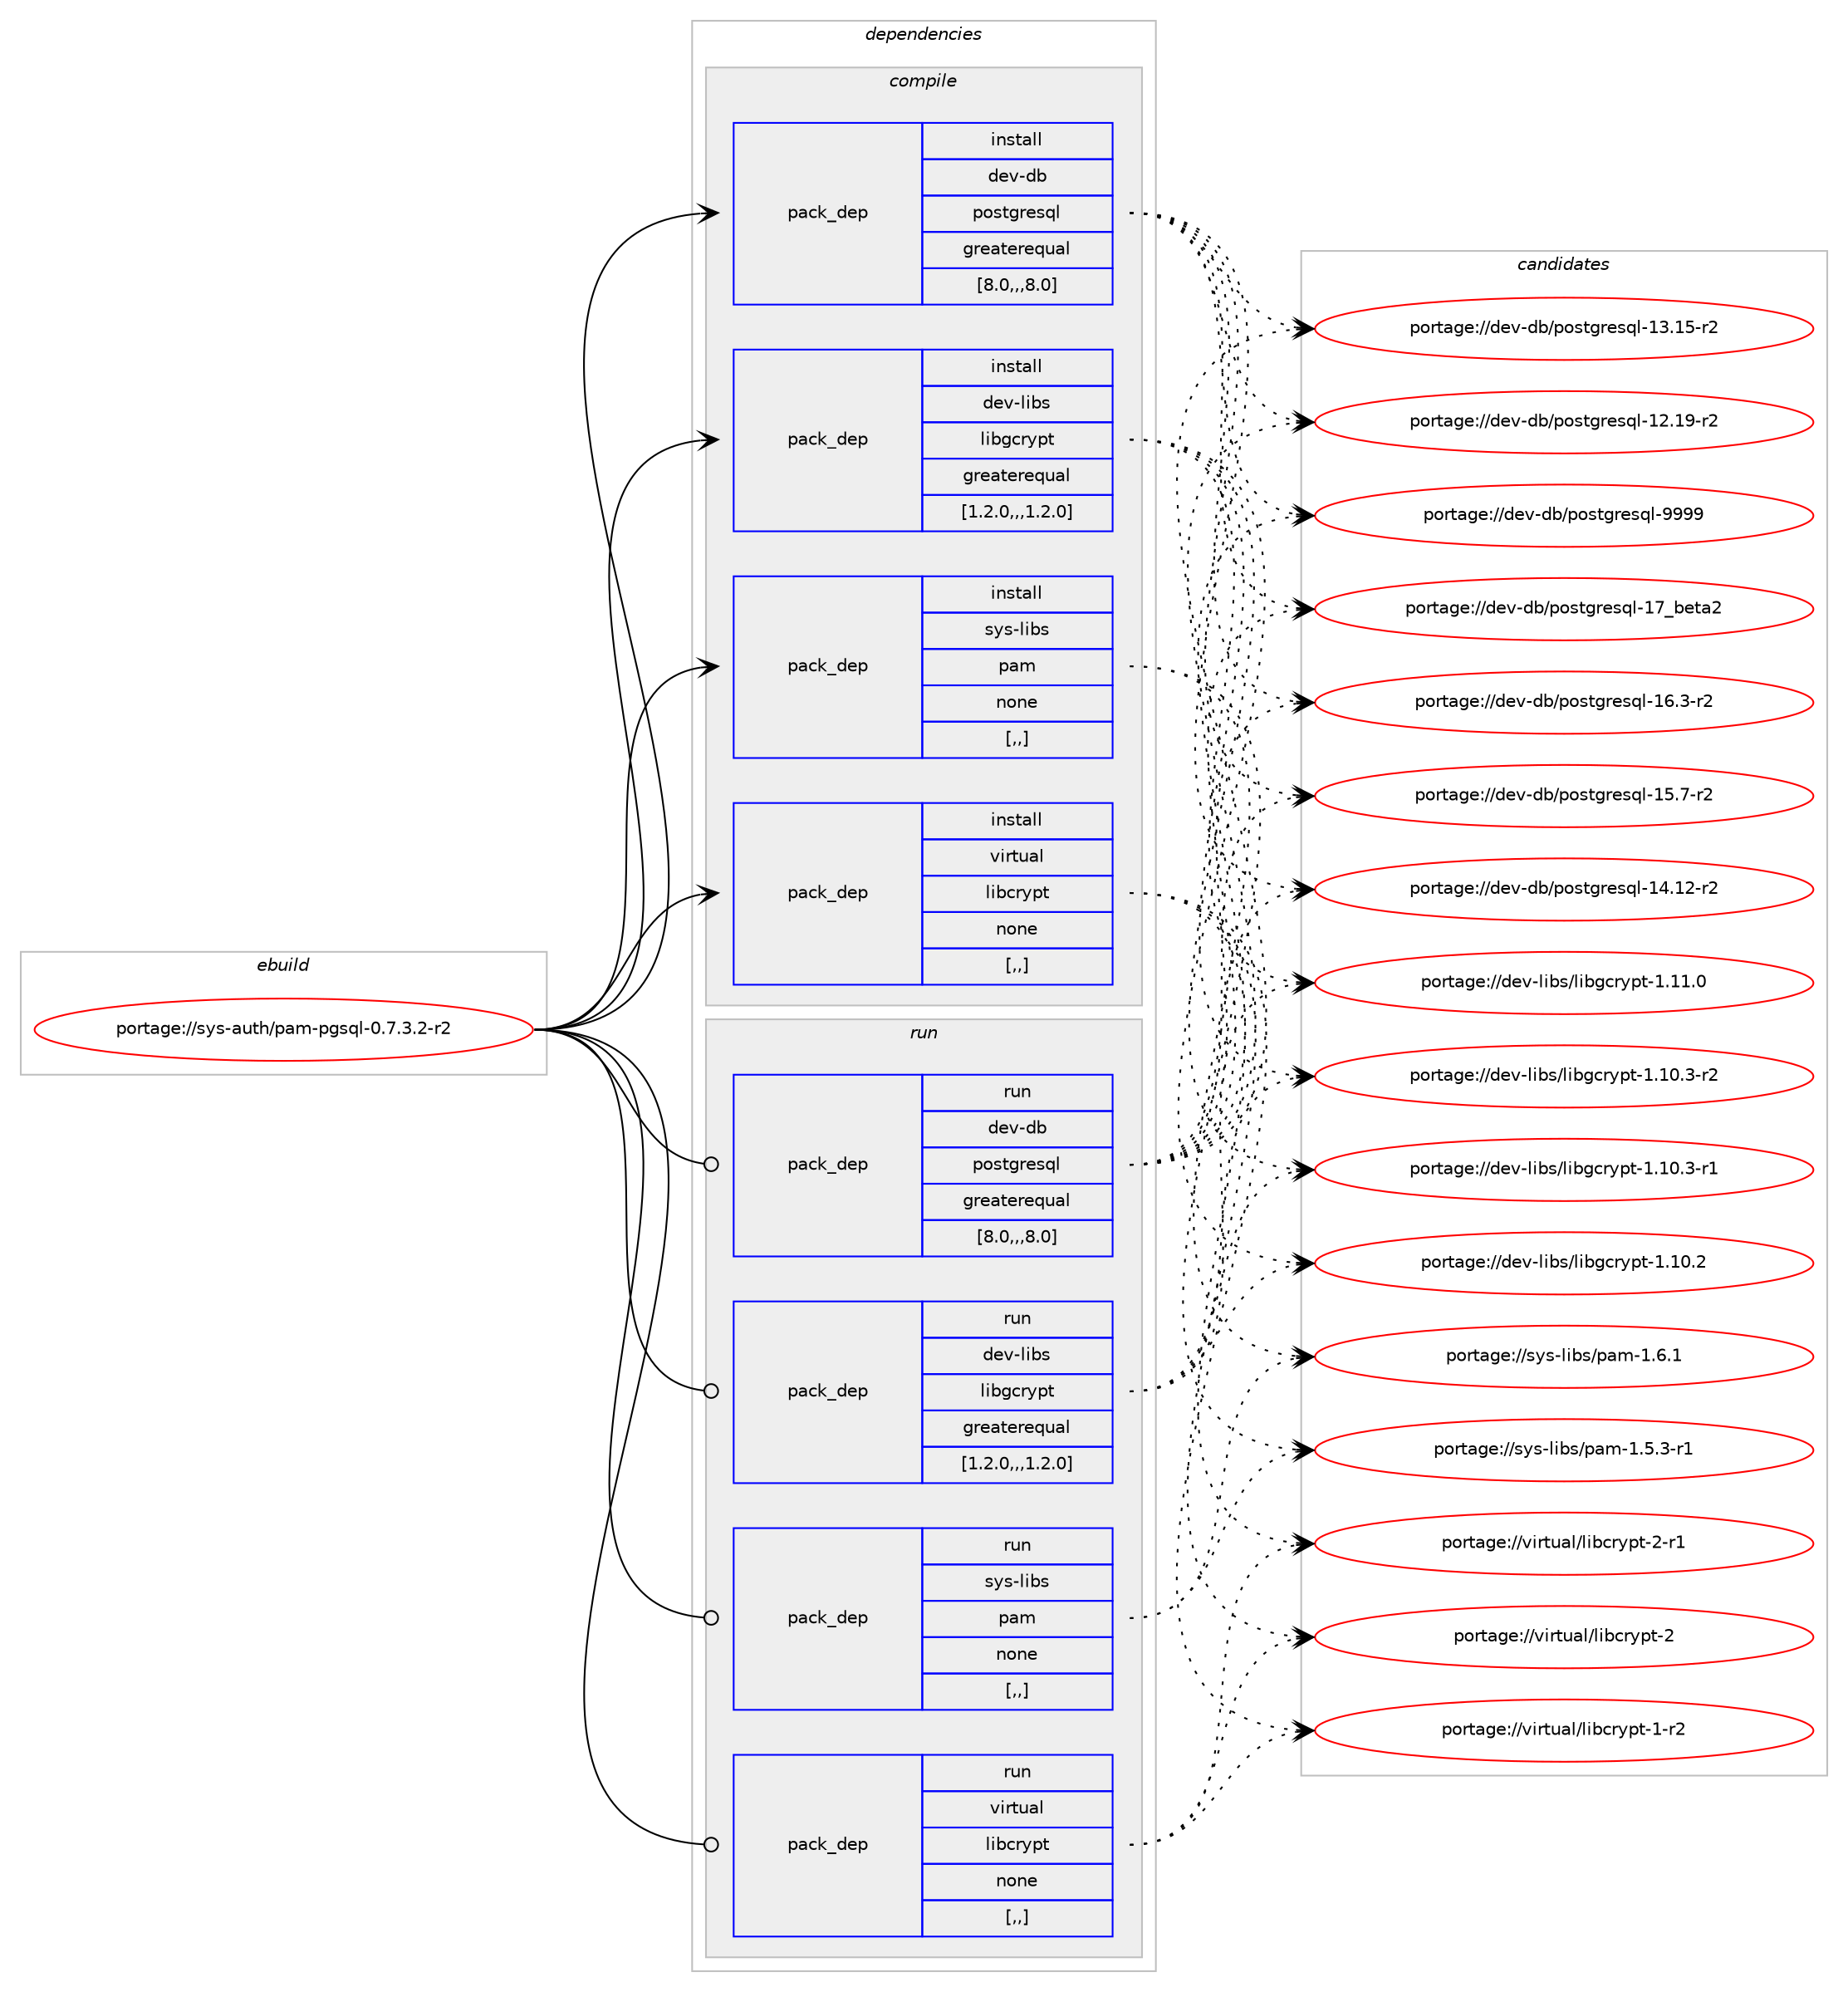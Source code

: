 digraph prolog {

# *************
# Graph options
# *************

newrank=true;
concentrate=true;
compound=true;
graph [rankdir=LR,fontname=Helvetica,fontsize=10,ranksep=1.5];#, ranksep=2.5, nodesep=0.2];
edge  [arrowhead=vee];
node  [fontname=Helvetica,fontsize=10];

# **********
# The ebuild
# **********

subgraph cluster_leftcol {
color=gray;
label=<<i>ebuild</i>>;
id [label="portage://sys-auth/pam-pgsql-0.7.3.2-r2", color=red, width=4, href="../sys-auth/pam-pgsql-0.7.3.2-r2.svg"];
}

# ****************
# The dependencies
# ****************

subgraph cluster_midcol {
color=gray;
label=<<i>dependencies</i>>;
subgraph cluster_compile {
fillcolor="#eeeeee";
style=filled;
label=<<i>compile</i>>;
subgraph pack310785 {
dependency426941 [label=<<TABLE BORDER="0" CELLBORDER="1" CELLSPACING="0" CELLPADDING="4" WIDTH="220"><TR><TD ROWSPAN="6" CELLPADDING="30">pack_dep</TD></TR><TR><TD WIDTH="110">install</TD></TR><TR><TD>dev-db</TD></TR><TR><TD>postgresql</TD></TR><TR><TD>greaterequal</TD></TR><TR><TD>[8.0,,,8.0]</TD></TR></TABLE>>, shape=none, color=blue];
}
id:e -> dependency426941:w [weight=20,style="solid",arrowhead="vee"];
subgraph pack310786 {
dependency426942 [label=<<TABLE BORDER="0" CELLBORDER="1" CELLSPACING="0" CELLPADDING="4" WIDTH="220"><TR><TD ROWSPAN="6" CELLPADDING="30">pack_dep</TD></TR><TR><TD WIDTH="110">install</TD></TR><TR><TD>dev-libs</TD></TR><TR><TD>libgcrypt</TD></TR><TR><TD>greaterequal</TD></TR><TR><TD>[1.2.0,,,1.2.0]</TD></TR></TABLE>>, shape=none, color=blue];
}
id:e -> dependency426942:w [weight=20,style="solid",arrowhead="vee"];
subgraph pack310787 {
dependency426943 [label=<<TABLE BORDER="0" CELLBORDER="1" CELLSPACING="0" CELLPADDING="4" WIDTH="220"><TR><TD ROWSPAN="6" CELLPADDING="30">pack_dep</TD></TR><TR><TD WIDTH="110">install</TD></TR><TR><TD>sys-libs</TD></TR><TR><TD>pam</TD></TR><TR><TD>none</TD></TR><TR><TD>[,,]</TD></TR></TABLE>>, shape=none, color=blue];
}
id:e -> dependency426943:w [weight=20,style="solid",arrowhead="vee"];
subgraph pack310788 {
dependency426944 [label=<<TABLE BORDER="0" CELLBORDER="1" CELLSPACING="0" CELLPADDING="4" WIDTH="220"><TR><TD ROWSPAN="6" CELLPADDING="30">pack_dep</TD></TR><TR><TD WIDTH="110">install</TD></TR><TR><TD>virtual</TD></TR><TR><TD>libcrypt</TD></TR><TR><TD>none</TD></TR><TR><TD>[,,]</TD></TR></TABLE>>, shape=none, color=blue];
}
id:e -> dependency426944:w [weight=20,style="solid",arrowhead="vee"];
}
subgraph cluster_compileandrun {
fillcolor="#eeeeee";
style=filled;
label=<<i>compile and run</i>>;
}
subgraph cluster_run {
fillcolor="#eeeeee";
style=filled;
label=<<i>run</i>>;
subgraph pack310789 {
dependency426945 [label=<<TABLE BORDER="0" CELLBORDER="1" CELLSPACING="0" CELLPADDING="4" WIDTH="220"><TR><TD ROWSPAN="6" CELLPADDING="30">pack_dep</TD></TR><TR><TD WIDTH="110">run</TD></TR><TR><TD>dev-db</TD></TR><TR><TD>postgresql</TD></TR><TR><TD>greaterequal</TD></TR><TR><TD>[8.0,,,8.0]</TD></TR></TABLE>>, shape=none, color=blue];
}
id:e -> dependency426945:w [weight=20,style="solid",arrowhead="odot"];
subgraph pack310790 {
dependency426946 [label=<<TABLE BORDER="0" CELLBORDER="1" CELLSPACING="0" CELLPADDING="4" WIDTH="220"><TR><TD ROWSPAN="6" CELLPADDING="30">pack_dep</TD></TR><TR><TD WIDTH="110">run</TD></TR><TR><TD>dev-libs</TD></TR><TR><TD>libgcrypt</TD></TR><TR><TD>greaterequal</TD></TR><TR><TD>[1.2.0,,,1.2.0]</TD></TR></TABLE>>, shape=none, color=blue];
}
id:e -> dependency426946:w [weight=20,style="solid",arrowhead="odot"];
subgraph pack310791 {
dependency426947 [label=<<TABLE BORDER="0" CELLBORDER="1" CELLSPACING="0" CELLPADDING="4" WIDTH="220"><TR><TD ROWSPAN="6" CELLPADDING="30">pack_dep</TD></TR><TR><TD WIDTH="110">run</TD></TR><TR><TD>sys-libs</TD></TR><TR><TD>pam</TD></TR><TR><TD>none</TD></TR><TR><TD>[,,]</TD></TR></TABLE>>, shape=none, color=blue];
}
id:e -> dependency426947:w [weight=20,style="solid",arrowhead="odot"];
subgraph pack310792 {
dependency426948 [label=<<TABLE BORDER="0" CELLBORDER="1" CELLSPACING="0" CELLPADDING="4" WIDTH="220"><TR><TD ROWSPAN="6" CELLPADDING="30">pack_dep</TD></TR><TR><TD WIDTH="110">run</TD></TR><TR><TD>virtual</TD></TR><TR><TD>libcrypt</TD></TR><TR><TD>none</TD></TR><TR><TD>[,,]</TD></TR></TABLE>>, shape=none, color=blue];
}
id:e -> dependency426948:w [weight=20,style="solid",arrowhead="odot"];
}
}

# **************
# The candidates
# **************

subgraph cluster_choices {
rank=same;
color=gray;
label=<<i>candidates</i>>;

subgraph choice310785 {
color=black;
nodesep=1;
choice1001011184510098471121111151161031141011151131084557575757 [label="portage://dev-db/postgresql-9999", color=red, width=4,href="../dev-db/postgresql-9999.svg"];
choice10010111845100984711211111511610311410111511310845495595981011169750 [label="portage://dev-db/postgresql-17_beta2", color=red, width=4,href="../dev-db/postgresql-17_beta2.svg"];
choice10010111845100984711211111511610311410111511310845495446514511450 [label="portage://dev-db/postgresql-16.3-r2", color=red, width=4,href="../dev-db/postgresql-16.3-r2.svg"];
choice10010111845100984711211111511610311410111511310845495346554511450 [label="portage://dev-db/postgresql-15.7-r2", color=red, width=4,href="../dev-db/postgresql-15.7-r2.svg"];
choice1001011184510098471121111151161031141011151131084549524649504511450 [label="portage://dev-db/postgresql-14.12-r2", color=red, width=4,href="../dev-db/postgresql-14.12-r2.svg"];
choice1001011184510098471121111151161031141011151131084549514649534511450 [label="portage://dev-db/postgresql-13.15-r2", color=red, width=4,href="../dev-db/postgresql-13.15-r2.svg"];
choice1001011184510098471121111151161031141011151131084549504649574511450 [label="portage://dev-db/postgresql-12.19-r2", color=red, width=4,href="../dev-db/postgresql-12.19-r2.svg"];
dependency426941:e -> choice1001011184510098471121111151161031141011151131084557575757:w [style=dotted,weight="100"];
dependency426941:e -> choice10010111845100984711211111511610311410111511310845495595981011169750:w [style=dotted,weight="100"];
dependency426941:e -> choice10010111845100984711211111511610311410111511310845495446514511450:w [style=dotted,weight="100"];
dependency426941:e -> choice10010111845100984711211111511610311410111511310845495346554511450:w [style=dotted,weight="100"];
dependency426941:e -> choice1001011184510098471121111151161031141011151131084549524649504511450:w [style=dotted,weight="100"];
dependency426941:e -> choice1001011184510098471121111151161031141011151131084549514649534511450:w [style=dotted,weight="100"];
dependency426941:e -> choice1001011184510098471121111151161031141011151131084549504649574511450:w [style=dotted,weight="100"];
}
subgraph choice310786 {
color=black;
nodesep=1;
choice100101118451081059811547108105981039911412111211645494649494648 [label="portage://dev-libs/libgcrypt-1.11.0", color=red, width=4,href="../dev-libs/libgcrypt-1.11.0.svg"];
choice1001011184510810598115471081059810399114121112116454946494846514511450 [label="portage://dev-libs/libgcrypt-1.10.3-r2", color=red, width=4,href="../dev-libs/libgcrypt-1.10.3-r2.svg"];
choice1001011184510810598115471081059810399114121112116454946494846514511449 [label="portage://dev-libs/libgcrypt-1.10.3-r1", color=red, width=4,href="../dev-libs/libgcrypt-1.10.3-r1.svg"];
choice100101118451081059811547108105981039911412111211645494649484650 [label="portage://dev-libs/libgcrypt-1.10.2", color=red, width=4,href="../dev-libs/libgcrypt-1.10.2.svg"];
dependency426942:e -> choice100101118451081059811547108105981039911412111211645494649494648:w [style=dotted,weight="100"];
dependency426942:e -> choice1001011184510810598115471081059810399114121112116454946494846514511450:w [style=dotted,weight="100"];
dependency426942:e -> choice1001011184510810598115471081059810399114121112116454946494846514511449:w [style=dotted,weight="100"];
dependency426942:e -> choice100101118451081059811547108105981039911412111211645494649484650:w [style=dotted,weight="100"];
}
subgraph choice310787 {
color=black;
nodesep=1;
choice11512111545108105981154711297109454946544649 [label="portage://sys-libs/pam-1.6.1", color=red, width=4,href="../sys-libs/pam-1.6.1.svg"];
choice115121115451081059811547112971094549465346514511449 [label="portage://sys-libs/pam-1.5.3-r1", color=red, width=4,href="../sys-libs/pam-1.5.3-r1.svg"];
dependency426943:e -> choice11512111545108105981154711297109454946544649:w [style=dotted,weight="100"];
dependency426943:e -> choice115121115451081059811547112971094549465346514511449:w [style=dotted,weight="100"];
}
subgraph choice310788 {
color=black;
nodesep=1;
choice1181051141161179710847108105989911412111211645504511449 [label="portage://virtual/libcrypt-2-r1", color=red, width=4,href="../virtual/libcrypt-2-r1.svg"];
choice118105114116117971084710810598991141211121164550 [label="portage://virtual/libcrypt-2", color=red, width=4,href="../virtual/libcrypt-2.svg"];
choice1181051141161179710847108105989911412111211645494511450 [label="portage://virtual/libcrypt-1-r2", color=red, width=4,href="../virtual/libcrypt-1-r2.svg"];
dependency426944:e -> choice1181051141161179710847108105989911412111211645504511449:w [style=dotted,weight="100"];
dependency426944:e -> choice118105114116117971084710810598991141211121164550:w [style=dotted,weight="100"];
dependency426944:e -> choice1181051141161179710847108105989911412111211645494511450:w [style=dotted,weight="100"];
}
subgraph choice310789 {
color=black;
nodesep=1;
choice1001011184510098471121111151161031141011151131084557575757 [label="portage://dev-db/postgresql-9999", color=red, width=4,href="../dev-db/postgresql-9999.svg"];
choice10010111845100984711211111511610311410111511310845495595981011169750 [label="portage://dev-db/postgresql-17_beta2", color=red, width=4,href="../dev-db/postgresql-17_beta2.svg"];
choice10010111845100984711211111511610311410111511310845495446514511450 [label="portage://dev-db/postgresql-16.3-r2", color=red, width=4,href="../dev-db/postgresql-16.3-r2.svg"];
choice10010111845100984711211111511610311410111511310845495346554511450 [label="portage://dev-db/postgresql-15.7-r2", color=red, width=4,href="../dev-db/postgresql-15.7-r2.svg"];
choice1001011184510098471121111151161031141011151131084549524649504511450 [label="portage://dev-db/postgresql-14.12-r2", color=red, width=4,href="../dev-db/postgresql-14.12-r2.svg"];
choice1001011184510098471121111151161031141011151131084549514649534511450 [label="portage://dev-db/postgresql-13.15-r2", color=red, width=4,href="../dev-db/postgresql-13.15-r2.svg"];
choice1001011184510098471121111151161031141011151131084549504649574511450 [label="portage://dev-db/postgresql-12.19-r2", color=red, width=4,href="../dev-db/postgresql-12.19-r2.svg"];
dependency426945:e -> choice1001011184510098471121111151161031141011151131084557575757:w [style=dotted,weight="100"];
dependency426945:e -> choice10010111845100984711211111511610311410111511310845495595981011169750:w [style=dotted,weight="100"];
dependency426945:e -> choice10010111845100984711211111511610311410111511310845495446514511450:w [style=dotted,weight="100"];
dependency426945:e -> choice10010111845100984711211111511610311410111511310845495346554511450:w [style=dotted,weight="100"];
dependency426945:e -> choice1001011184510098471121111151161031141011151131084549524649504511450:w [style=dotted,weight="100"];
dependency426945:e -> choice1001011184510098471121111151161031141011151131084549514649534511450:w [style=dotted,weight="100"];
dependency426945:e -> choice1001011184510098471121111151161031141011151131084549504649574511450:w [style=dotted,weight="100"];
}
subgraph choice310790 {
color=black;
nodesep=1;
choice100101118451081059811547108105981039911412111211645494649494648 [label="portage://dev-libs/libgcrypt-1.11.0", color=red, width=4,href="../dev-libs/libgcrypt-1.11.0.svg"];
choice1001011184510810598115471081059810399114121112116454946494846514511450 [label="portage://dev-libs/libgcrypt-1.10.3-r2", color=red, width=4,href="../dev-libs/libgcrypt-1.10.3-r2.svg"];
choice1001011184510810598115471081059810399114121112116454946494846514511449 [label="portage://dev-libs/libgcrypt-1.10.3-r1", color=red, width=4,href="../dev-libs/libgcrypt-1.10.3-r1.svg"];
choice100101118451081059811547108105981039911412111211645494649484650 [label="portage://dev-libs/libgcrypt-1.10.2", color=red, width=4,href="../dev-libs/libgcrypt-1.10.2.svg"];
dependency426946:e -> choice100101118451081059811547108105981039911412111211645494649494648:w [style=dotted,weight="100"];
dependency426946:e -> choice1001011184510810598115471081059810399114121112116454946494846514511450:w [style=dotted,weight="100"];
dependency426946:e -> choice1001011184510810598115471081059810399114121112116454946494846514511449:w [style=dotted,weight="100"];
dependency426946:e -> choice100101118451081059811547108105981039911412111211645494649484650:w [style=dotted,weight="100"];
}
subgraph choice310791 {
color=black;
nodesep=1;
choice11512111545108105981154711297109454946544649 [label="portage://sys-libs/pam-1.6.1", color=red, width=4,href="../sys-libs/pam-1.6.1.svg"];
choice115121115451081059811547112971094549465346514511449 [label="portage://sys-libs/pam-1.5.3-r1", color=red, width=4,href="../sys-libs/pam-1.5.3-r1.svg"];
dependency426947:e -> choice11512111545108105981154711297109454946544649:w [style=dotted,weight="100"];
dependency426947:e -> choice115121115451081059811547112971094549465346514511449:w [style=dotted,weight="100"];
}
subgraph choice310792 {
color=black;
nodesep=1;
choice1181051141161179710847108105989911412111211645504511449 [label="portage://virtual/libcrypt-2-r1", color=red, width=4,href="../virtual/libcrypt-2-r1.svg"];
choice118105114116117971084710810598991141211121164550 [label="portage://virtual/libcrypt-2", color=red, width=4,href="../virtual/libcrypt-2.svg"];
choice1181051141161179710847108105989911412111211645494511450 [label="portage://virtual/libcrypt-1-r2", color=red, width=4,href="../virtual/libcrypt-1-r2.svg"];
dependency426948:e -> choice1181051141161179710847108105989911412111211645504511449:w [style=dotted,weight="100"];
dependency426948:e -> choice118105114116117971084710810598991141211121164550:w [style=dotted,weight="100"];
dependency426948:e -> choice1181051141161179710847108105989911412111211645494511450:w [style=dotted,weight="100"];
}
}

}
